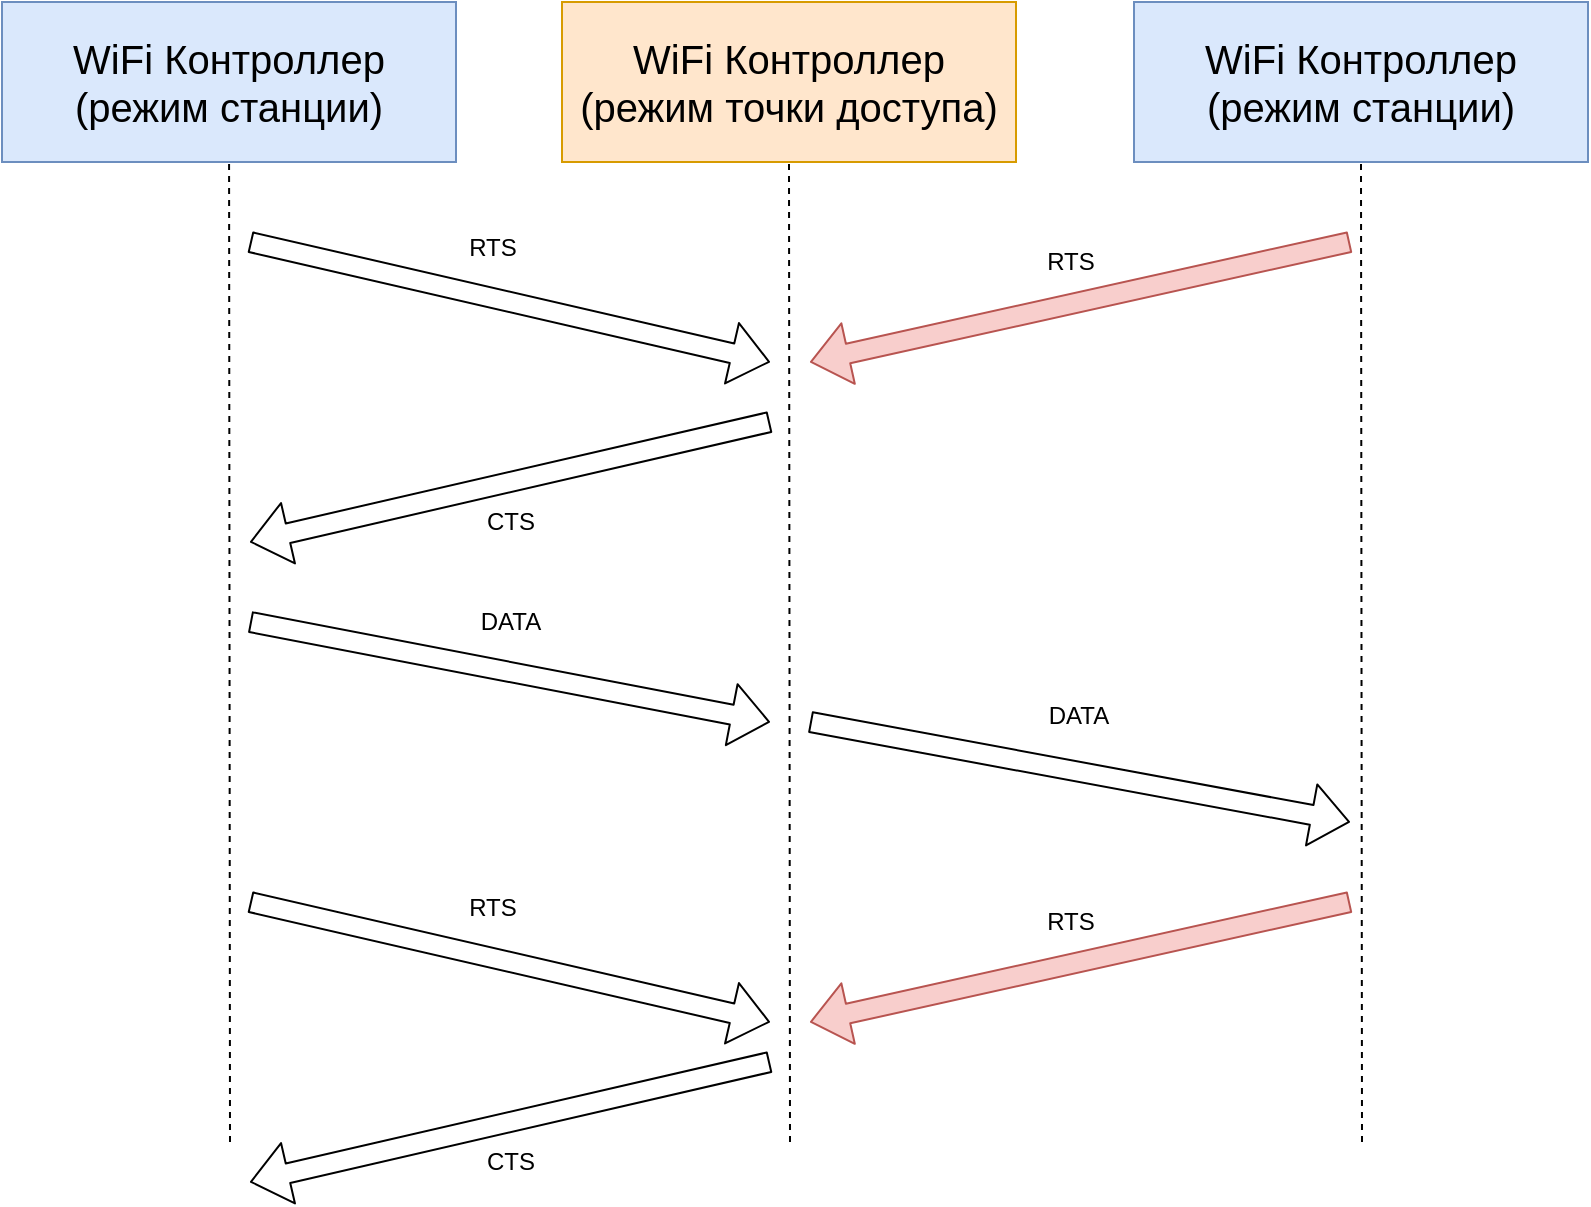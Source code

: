 <mxfile version="12.4.8" type="device"><diagram name="Page-1" id="c7558073-3199-34d8-9f00-42111426c3f3"><mxGraphModel dx="927" dy="598" grid="1" gridSize="10" guides="1" tooltips="1" connect="1" arrows="1" fold="1" page="1" pageScale="1" pageWidth="826" pageHeight="1169" background="#ffffff" math="0" shadow="0"><root><mxCell id="0"/><mxCell id="1" parent="0"/><mxCell id="u3anuvarewvvI_IUUDL3-100" value="WiFi Контроллер&lt;br&gt;(режим станции)" style="rounded=0;whiteSpace=wrap;html=1;fillColor=#dae8fc;strokeColor=#6c8ebf;fontSize=20;" parent="1" vertex="1"><mxGeometry x="16" y="30" width="227" height="80" as="geometry"/></mxCell><mxCell id="KbNPA_bI7KpAVfPEmOlH-2" value="WiFi Контроллер&lt;br&gt;(режим точки доступа)" style="rounded=0;whiteSpace=wrap;html=1;fillColor=#ffe6cc;strokeColor=#d79b00;fontSize=20;" parent="1" vertex="1"><mxGeometry x="296" y="30" width="227" height="80" as="geometry"/></mxCell><mxCell id="hSPJ4lyNxAG5rMpI64Nj-2" value="WiFi Контроллер&lt;br&gt;(режим станции)" style="rounded=0;whiteSpace=wrap;html=1;fillColor=#dae8fc;strokeColor=#6c8ebf;fontSize=20;" vertex="1" parent="1"><mxGeometry x="582" y="30" width="227" height="80" as="geometry"/></mxCell><mxCell id="hSPJ4lyNxAG5rMpI64Nj-3" value="" style="endArrow=none;dashed=1;html=1;entryX=0.5;entryY=1;entryDx=0;entryDy=0;" edge="1" parent="1" target="KbNPA_bI7KpAVfPEmOlH-2"><mxGeometry width="50" height="50" relative="1" as="geometry"><mxPoint x="410" y="600" as="sourcePoint"/><mxPoint x="346" y="110" as="targetPoint"/></mxGeometry></mxCell><mxCell id="hSPJ4lyNxAG5rMpI64Nj-4" value="" style="endArrow=none;dashed=1;html=1;" edge="1" parent="1" target="u3anuvarewvvI_IUUDL3-100"><mxGeometry width="50" height="50" relative="1" as="geometry"><mxPoint x="130" y="600" as="sourcePoint"/><mxPoint x="129" y="90" as="targetPoint"/></mxGeometry></mxCell><mxCell id="hSPJ4lyNxAG5rMpI64Nj-5" value="" style="endArrow=none;dashed=1;html=1;entryX=0.5;entryY=1;entryDx=0;entryDy=0;" edge="1" parent="1" target="hSPJ4lyNxAG5rMpI64Nj-2"><mxGeometry width="50" height="50" relative="1" as="geometry"><mxPoint x="696" y="600" as="sourcePoint"/><mxPoint x="698" y="90" as="targetPoint"/></mxGeometry></mxCell><mxCell id="hSPJ4lyNxAG5rMpI64Nj-7" value="" style="shape=flexArrow;endArrow=classic;html=1;" edge="1" parent="1"><mxGeometry width="50" height="50" relative="1" as="geometry"><mxPoint x="140" y="150" as="sourcePoint"/><mxPoint x="400" y="210" as="targetPoint"/></mxGeometry></mxCell><mxCell id="hSPJ4lyNxAG5rMpI64Nj-9" value="RTS" style="text;html=1;align=center;verticalAlign=middle;resizable=0;points=[];labelBackgroundColor=#ffffff;" vertex="1" connectable="0" parent="hSPJ4lyNxAG5rMpI64Nj-7"><mxGeometry x="-0.255" y="2" relative="1" as="geometry"><mxPoint x="23.09" y="-18.08" as="offset"/></mxGeometry></mxCell><mxCell id="hSPJ4lyNxAG5rMpI64Nj-10" value="" style="shape=flexArrow;endArrow=classic;html=1;" edge="1" parent="1"><mxGeometry width="50" height="50" relative="1" as="geometry"><mxPoint x="400" y="240" as="sourcePoint"/><mxPoint x="140" y="300" as="targetPoint"/></mxGeometry></mxCell><mxCell id="hSPJ4lyNxAG5rMpI64Nj-11" value="CTS" style="text;html=1;align=center;verticalAlign=middle;resizable=0;points=[];labelBackgroundColor=#ffffff;" vertex="1" connectable="0" parent="hSPJ4lyNxAG5rMpI64Nj-10"><mxGeometry x="-0.255" y="2" relative="1" as="geometry"><mxPoint x="-33.98" y="25.79" as="offset"/></mxGeometry></mxCell><mxCell id="hSPJ4lyNxAG5rMpI64Nj-12" value="" style="shape=flexArrow;endArrow=classic;html=1;" edge="1" parent="1"><mxGeometry width="50" height="50" relative="1" as="geometry"><mxPoint x="140" y="340" as="sourcePoint"/><mxPoint x="400" y="390" as="targetPoint"/></mxGeometry></mxCell><mxCell id="hSPJ4lyNxAG5rMpI64Nj-13" value="DATA" style="text;html=1;align=center;verticalAlign=middle;resizable=0;points=[];labelBackgroundColor=#ffffff;" vertex="1" connectable="0" parent="hSPJ4lyNxAG5rMpI64Nj-12"><mxGeometry x="-0.255" y="2" relative="1" as="geometry"><mxPoint x="32.4" y="-16.73" as="offset"/></mxGeometry></mxCell><mxCell id="hSPJ4lyNxAG5rMpI64Nj-14" value="" style="shape=flexArrow;endArrow=classic;html=1;fillColor=#f8cecc;strokeColor=#b85450;" edge="1" parent="1"><mxGeometry width="50" height="50" relative="1" as="geometry"><mxPoint x="690" y="150" as="sourcePoint"/><mxPoint x="420" y="210" as="targetPoint"/></mxGeometry></mxCell><mxCell id="hSPJ4lyNxAG5rMpI64Nj-15" value="RTS" style="text;html=1;align=center;verticalAlign=middle;resizable=0;points=[];labelBackgroundColor=#ffffff;" vertex="1" connectable="0" parent="hSPJ4lyNxAG5rMpI64Nj-14"><mxGeometry x="-0.255" y="2" relative="1" as="geometry"><mxPoint x="-39.89" y="-14.3" as="offset"/></mxGeometry></mxCell><mxCell id="hSPJ4lyNxAG5rMpI64Nj-16" value="" style="shape=flexArrow;endArrow=classic;html=1;" edge="1" parent="1"><mxGeometry width="50" height="50" relative="1" as="geometry"><mxPoint x="420" y="390" as="sourcePoint"/><mxPoint x="690" y="440" as="targetPoint"/></mxGeometry></mxCell><mxCell id="hSPJ4lyNxAG5rMpI64Nj-17" value="DATA" style="text;html=1;align=center;verticalAlign=middle;resizable=0;points=[];labelBackgroundColor=#ffffff;" vertex="1" connectable="0" parent="hSPJ4lyNxAG5rMpI64Nj-16"><mxGeometry x="-0.255" y="2" relative="1" as="geometry"><mxPoint x="33.09" y="-20.31" as="offset"/></mxGeometry></mxCell><mxCell id="hSPJ4lyNxAG5rMpI64Nj-18" value="" style="shape=flexArrow;endArrow=classic;html=1;fillColor=#f8cecc;strokeColor=#b85450;" edge="1" parent="1"><mxGeometry width="50" height="50" relative="1" as="geometry"><mxPoint x="690" y="480" as="sourcePoint"/><mxPoint x="420" y="540" as="targetPoint"/></mxGeometry></mxCell><mxCell id="hSPJ4lyNxAG5rMpI64Nj-19" value="RTS" style="text;html=1;align=center;verticalAlign=middle;resizable=0;points=[];labelBackgroundColor=#ffffff;" vertex="1" connectable="0" parent="hSPJ4lyNxAG5rMpI64Nj-18"><mxGeometry x="-0.255" y="2" relative="1" as="geometry"><mxPoint x="-39.89" y="-14.3" as="offset"/></mxGeometry></mxCell><mxCell id="hSPJ4lyNxAG5rMpI64Nj-20" value="" style="shape=flexArrow;endArrow=classic;html=1;" edge="1" parent="1"><mxGeometry width="50" height="50" relative="1" as="geometry"><mxPoint x="140" y="480" as="sourcePoint"/><mxPoint x="400" y="540" as="targetPoint"/></mxGeometry></mxCell><mxCell id="hSPJ4lyNxAG5rMpI64Nj-21" value="RTS" style="text;html=1;align=center;verticalAlign=middle;resizable=0;points=[];labelBackgroundColor=#ffffff;" vertex="1" connectable="0" parent="hSPJ4lyNxAG5rMpI64Nj-20"><mxGeometry x="-0.255" y="2" relative="1" as="geometry"><mxPoint x="23.09" y="-18.08" as="offset"/></mxGeometry></mxCell><mxCell id="hSPJ4lyNxAG5rMpI64Nj-22" value="" style="shape=flexArrow;endArrow=classic;html=1;" edge="1" parent="1"><mxGeometry width="50" height="50" relative="1" as="geometry"><mxPoint x="400" y="560" as="sourcePoint"/><mxPoint x="140" y="620" as="targetPoint"/></mxGeometry></mxCell><mxCell id="hSPJ4lyNxAG5rMpI64Nj-23" value="CTS" style="text;html=1;align=center;verticalAlign=middle;resizable=0;points=[];labelBackgroundColor=#ffffff;" vertex="1" connectable="0" parent="hSPJ4lyNxAG5rMpI64Nj-22"><mxGeometry x="-0.255" y="2" relative="1" as="geometry"><mxPoint x="-33.98" y="25.79" as="offset"/></mxGeometry></mxCell></root></mxGraphModel></diagram></mxfile>